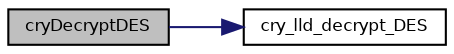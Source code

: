 digraph "cryDecryptDES"
{
  bgcolor="transparent";
  edge [fontname="Helvetica",fontsize="8",labelfontname="Helvetica",labelfontsize="8"];
  node [fontname="Helvetica",fontsize="8",shape=record];
  rankdir="LR";
  Node40 [label="cryDecryptDES",height=0.2,width=0.4,color="black", fillcolor="grey75", style="filled", fontcolor="black"];
  Node40 -> Node41 [color="midnightblue",fontsize="8",style="solid",fontname="Helvetica"];
  Node41 [label="cry_lld_decrypt_DES",height=0.2,width=0.4,color="black",URL="$group___c_r_y_p_t_o.html#ga3a1bf32174f17d5f5239683da1fe16f4",tooltip="Decryption of a single block using (T)DES. "];
}
